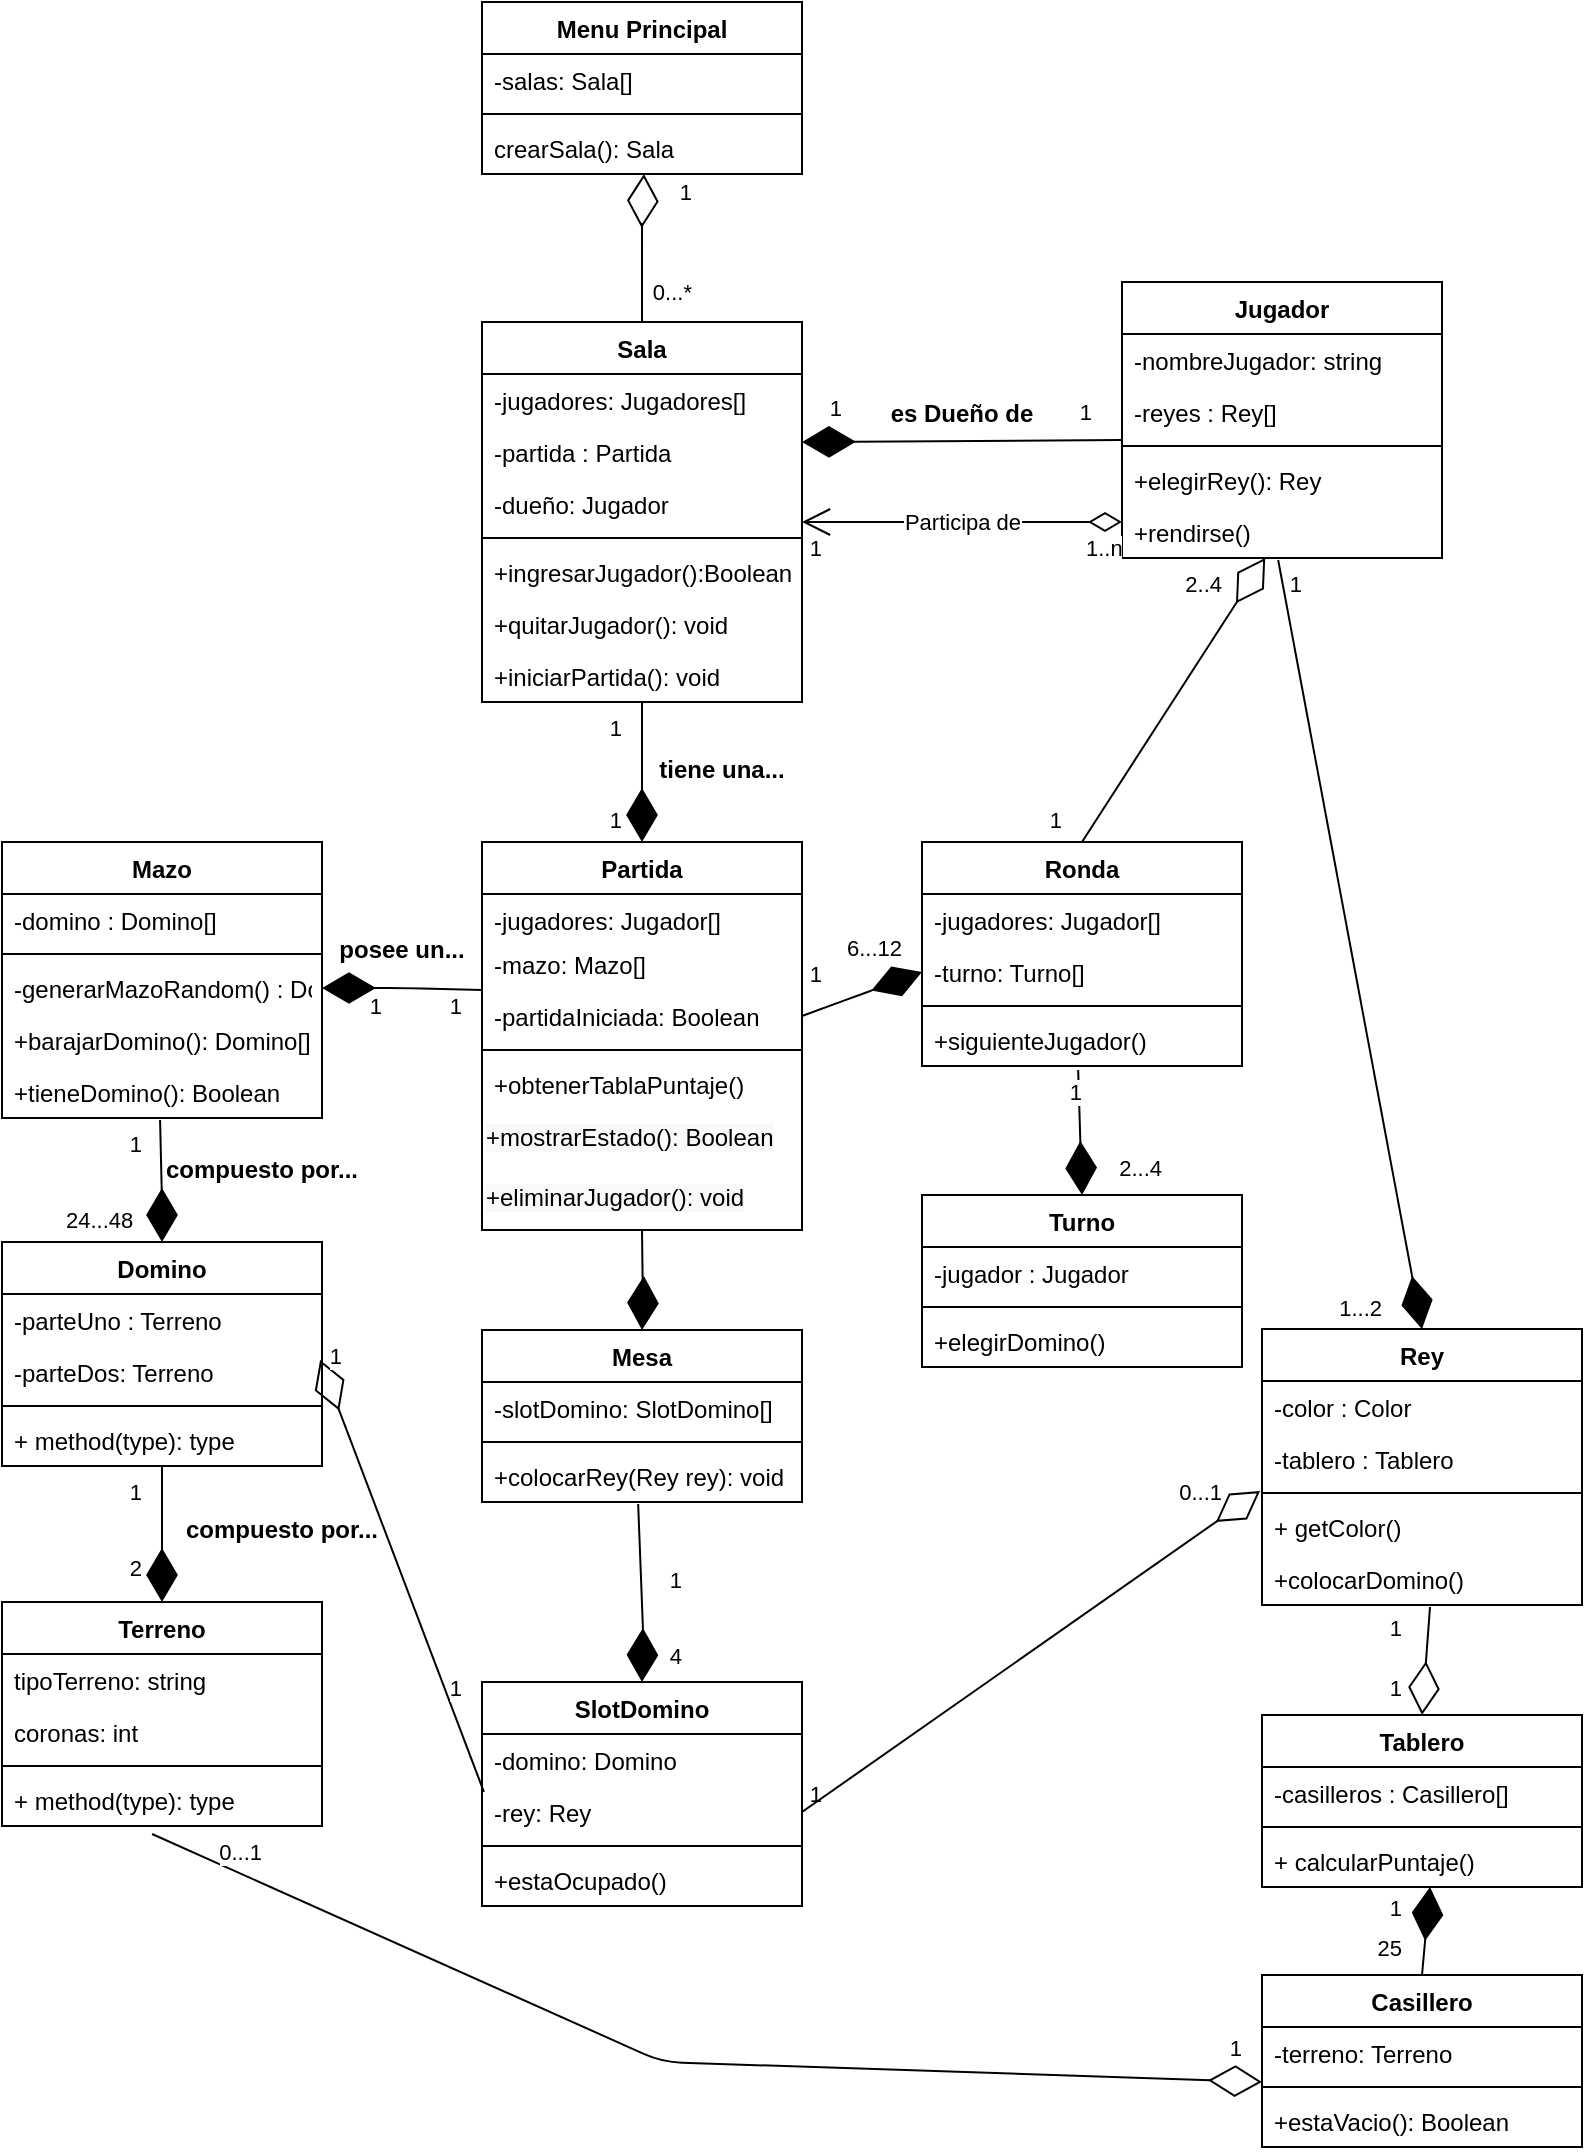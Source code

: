 <mxfile version="14.4.3" type="device" pages="3"><diagram id="KuV_5KP9sOC4Y28klqq5" name="DiagramaClases"><mxGraphModel dx="1326" dy="1726" grid="1" gridSize="10" guides="1" tooltips="1" connect="1" arrows="1" fold="1" page="1" pageScale="1" pageWidth="850" pageHeight="1100" math="0" shadow="0"><root><mxCell id="0"/><mxCell id="1" parent="0"/><mxCell id="2_Eyo7w_1STOBuN21hWx-1" value="Domino" style="swimlane;fontStyle=1;align=center;verticalAlign=top;childLayout=stackLayout;horizontal=1;startSize=26;horizontalStack=0;resizeParent=1;resizeParentMax=0;resizeLast=0;collapsible=1;marginBottom=0;" vertex="1" parent="1"><mxGeometry x="40" y="180" width="160" height="112" as="geometry"/></mxCell><mxCell id="2_Eyo7w_1STOBuN21hWx-2" value="-parteUno : Terreno" style="text;strokeColor=none;fillColor=none;align=left;verticalAlign=top;spacingLeft=4;spacingRight=4;overflow=hidden;rotatable=0;points=[[0,0.5],[1,0.5]];portConstraint=eastwest;" vertex="1" parent="2_Eyo7w_1STOBuN21hWx-1"><mxGeometry y="26" width="160" height="26" as="geometry"/></mxCell><mxCell id="yd41BrA-gh4_vi07hVKu-1" value="-parteDos: Terreno" style="text;strokeColor=none;fillColor=none;align=left;verticalAlign=top;spacingLeft=4;spacingRight=4;overflow=hidden;rotatable=0;points=[[0,0.5],[1,0.5]];portConstraint=eastwest;" vertex="1" parent="2_Eyo7w_1STOBuN21hWx-1"><mxGeometry y="52" width="160" height="26" as="geometry"/></mxCell><mxCell id="2_Eyo7w_1STOBuN21hWx-3" value="" style="line;strokeWidth=1;fillColor=none;align=left;verticalAlign=middle;spacingTop=-1;spacingLeft=3;spacingRight=3;rotatable=0;labelPosition=right;points=[];portConstraint=eastwest;" vertex="1" parent="2_Eyo7w_1STOBuN21hWx-1"><mxGeometry y="78" width="160" height="8" as="geometry"/></mxCell><mxCell id="2_Eyo7w_1STOBuN21hWx-4" value="+ method(type): type" style="text;strokeColor=none;fillColor=none;align=left;verticalAlign=top;spacingLeft=4;spacingRight=4;overflow=hidden;rotatable=0;points=[[0,0.5],[1,0.5]];portConstraint=eastwest;" vertex="1" parent="2_Eyo7w_1STOBuN21hWx-1"><mxGeometry y="86" width="160" height="26" as="geometry"/></mxCell><mxCell id="4Z4mTDi5kLFsqpVCxoKv-1" value="Tablero" style="swimlane;fontStyle=1;align=center;verticalAlign=top;childLayout=stackLayout;horizontal=1;startSize=26;horizontalStack=0;resizeParent=1;resizeParentMax=0;resizeLast=0;collapsible=1;marginBottom=0;" vertex="1" parent="1"><mxGeometry x="670" y="416.5" width="160" height="86" as="geometry"/></mxCell><mxCell id="4Z4mTDi5kLFsqpVCxoKv-2" value="-casilleros : Casillero[]" style="text;strokeColor=none;fillColor=none;align=left;verticalAlign=top;spacingLeft=4;spacingRight=4;overflow=hidden;rotatable=0;points=[[0,0.5],[1,0.5]];portConstraint=eastwest;" vertex="1" parent="4Z4mTDi5kLFsqpVCxoKv-1"><mxGeometry y="26" width="160" height="26" as="geometry"/></mxCell><mxCell id="4Z4mTDi5kLFsqpVCxoKv-4" value="" style="line;strokeWidth=1;fillColor=none;align=left;verticalAlign=middle;spacingTop=-1;spacingLeft=3;spacingRight=3;rotatable=0;labelPosition=right;points=[];portConstraint=eastwest;" vertex="1" parent="4Z4mTDi5kLFsqpVCxoKv-1"><mxGeometry y="52" width="160" height="8" as="geometry"/></mxCell><mxCell id="4Z4mTDi5kLFsqpVCxoKv-5" value="+ calcularPuntaje()" style="text;strokeColor=none;fillColor=none;align=left;verticalAlign=top;spacingLeft=4;spacingRight=4;overflow=hidden;rotatable=0;points=[[0,0.5],[1,0.5]];portConstraint=eastwest;" vertex="1" parent="4Z4mTDi5kLFsqpVCxoKv-1"><mxGeometry y="60" width="160" height="26" as="geometry"/></mxCell><mxCell id="IVnZusQL6a7Zm7D5VMt5-2" value="Rey" style="swimlane;fontStyle=1;align=center;verticalAlign=top;childLayout=stackLayout;horizontal=1;startSize=26;horizontalStack=0;resizeParent=1;resizeParentMax=0;resizeLast=0;collapsible=1;marginBottom=0;" vertex="1" parent="1"><mxGeometry x="670" y="223.5" width="160" height="138" as="geometry"/></mxCell><mxCell id="IVnZusQL6a7Zm7D5VMt5-3" value="-color : Color" style="text;strokeColor=none;fillColor=none;align=left;verticalAlign=top;spacingLeft=4;spacingRight=4;overflow=hidden;rotatable=0;points=[[0,0.5],[1,0.5]];portConstraint=eastwest;" vertex="1" parent="IVnZusQL6a7Zm7D5VMt5-2"><mxGeometry y="26" width="160" height="26" as="geometry"/></mxCell><mxCell id="chewDs23uVSeiwVYQkYg-18" value="-tablero : Tablero" style="text;strokeColor=none;fillColor=none;align=left;verticalAlign=top;spacingLeft=4;spacingRight=4;overflow=hidden;rotatable=0;points=[[0,0.5],[1,0.5]];portConstraint=eastwest;" vertex="1" parent="IVnZusQL6a7Zm7D5VMt5-2"><mxGeometry y="52" width="160" height="26" as="geometry"/></mxCell><mxCell id="IVnZusQL6a7Zm7D5VMt5-4" value="" style="line;strokeWidth=1;fillColor=none;align=left;verticalAlign=middle;spacingTop=-1;spacingLeft=3;spacingRight=3;rotatable=0;labelPosition=right;points=[];portConstraint=eastwest;" vertex="1" parent="IVnZusQL6a7Zm7D5VMt5-2"><mxGeometry y="78" width="160" height="8" as="geometry"/></mxCell><mxCell id="IVnZusQL6a7Zm7D5VMt5-5" value="+ getColor()" style="text;strokeColor=none;fillColor=none;align=left;verticalAlign=top;spacingLeft=4;spacingRight=4;overflow=hidden;rotatable=0;points=[[0,0.5],[1,0.5]];portConstraint=eastwest;" vertex="1" parent="IVnZusQL6a7Zm7D5VMt5-2"><mxGeometry y="86" width="160" height="26" as="geometry"/></mxCell><mxCell id="ZTpM5N0s4w7Glx8zEcHS-23" value="+colocarDomino()" style="text;strokeColor=none;fillColor=none;align=left;verticalAlign=top;spacingLeft=4;spacingRight=4;overflow=hidden;rotatable=0;points=[[0,0.5],[1,0.5]];portConstraint=eastwest;" vertex="1" parent="IVnZusQL6a7Zm7D5VMt5-2"><mxGeometry y="112" width="160" height="26" as="geometry"/></mxCell><mxCell id="chewDs23uVSeiwVYQkYg-1" value="Casillero" style="swimlane;fontStyle=1;align=center;verticalAlign=top;childLayout=stackLayout;horizontal=1;startSize=26;horizontalStack=0;resizeParent=1;resizeParentMax=0;resizeLast=0;collapsible=1;marginBottom=0;" vertex="1" parent="1"><mxGeometry x="670" y="546.5" width="160" height="86" as="geometry"/></mxCell><mxCell id="chewDs23uVSeiwVYQkYg-6" value="-terreno: Terreno" style="text;strokeColor=none;fillColor=none;align=left;verticalAlign=top;spacingLeft=4;spacingRight=4;overflow=hidden;rotatable=0;points=[[0,0.5],[1,0.5]];portConstraint=eastwest;" vertex="1" parent="chewDs23uVSeiwVYQkYg-1"><mxGeometry y="26" width="160" height="26" as="geometry"/></mxCell><mxCell id="chewDs23uVSeiwVYQkYg-3" value="" style="line;strokeWidth=1;fillColor=none;align=left;verticalAlign=middle;spacingTop=-1;spacingLeft=3;spacingRight=3;rotatable=0;labelPosition=right;points=[];portConstraint=eastwest;" vertex="1" parent="chewDs23uVSeiwVYQkYg-1"><mxGeometry y="52" width="160" height="8" as="geometry"/></mxCell><mxCell id="chewDs23uVSeiwVYQkYg-4" value="+estaVacio(): Boolean" style="text;strokeColor=none;fillColor=none;align=left;verticalAlign=top;spacingLeft=4;spacingRight=4;overflow=hidden;rotatable=0;points=[[0,0.5],[1,0.5]];portConstraint=eastwest;" vertex="1" parent="chewDs23uVSeiwVYQkYg-1"><mxGeometry y="60" width="160" height="26" as="geometry"/></mxCell><mxCell id="chewDs23uVSeiwVYQkYg-7" value="Terreno" style="swimlane;fontStyle=1;align=center;verticalAlign=top;childLayout=stackLayout;horizontal=1;startSize=26;horizontalStack=0;resizeParent=1;resizeParentMax=0;resizeLast=0;collapsible=1;marginBottom=0;" vertex="1" parent="1"><mxGeometry x="40" y="360" width="160" height="112" as="geometry"/></mxCell><mxCell id="chewDs23uVSeiwVYQkYg-8" value="tipoTerreno: string" style="text;strokeColor=none;fillColor=none;align=left;verticalAlign=top;spacingLeft=4;spacingRight=4;overflow=hidden;rotatable=0;points=[[0,0.5],[1,0.5]];portConstraint=eastwest;" vertex="1" parent="chewDs23uVSeiwVYQkYg-7"><mxGeometry y="26" width="160" height="26" as="geometry"/></mxCell><mxCell id="ZTpM5N0s4w7Glx8zEcHS-5" value="coronas: int" style="text;strokeColor=none;fillColor=none;align=left;verticalAlign=top;spacingLeft=4;spacingRight=4;overflow=hidden;rotatable=0;points=[[0,0.5],[1,0.5]];portConstraint=eastwest;" vertex="1" parent="chewDs23uVSeiwVYQkYg-7"><mxGeometry y="52" width="160" height="26" as="geometry"/></mxCell><mxCell id="chewDs23uVSeiwVYQkYg-10" value="" style="line;strokeWidth=1;fillColor=none;align=left;verticalAlign=middle;spacingTop=-1;spacingLeft=3;spacingRight=3;rotatable=0;labelPosition=right;points=[];portConstraint=eastwest;" vertex="1" parent="chewDs23uVSeiwVYQkYg-7"><mxGeometry y="78" width="160" height="8" as="geometry"/></mxCell><mxCell id="chewDs23uVSeiwVYQkYg-11" value="+ method(type): type" style="text;strokeColor=none;fillColor=none;align=left;verticalAlign=top;spacingLeft=4;spacingRight=4;overflow=hidden;rotatable=0;points=[[0,0.5],[1,0.5]];portConstraint=eastwest;" vertex="1" parent="chewDs23uVSeiwVYQkYg-7"><mxGeometry y="86" width="160" height="26" as="geometry"/></mxCell><mxCell id="chewDs23uVSeiwVYQkYg-13" value="Jugador" style="swimlane;fontStyle=1;align=center;verticalAlign=top;childLayout=stackLayout;horizontal=1;startSize=26;horizontalStack=0;resizeParent=1;resizeParentMax=0;resizeLast=0;collapsible=1;marginBottom=0;" vertex="1" parent="1"><mxGeometry x="600" y="-300" width="160" height="138" as="geometry"/></mxCell><mxCell id="chewDs23uVSeiwVYQkYg-14" value="-nombreJugador: string " style="text;strokeColor=none;fillColor=none;align=left;verticalAlign=top;spacingLeft=4;spacingRight=4;overflow=hidden;rotatable=0;points=[[0,0.5],[1,0.5]];portConstraint=eastwest;" vertex="1" parent="chewDs23uVSeiwVYQkYg-13"><mxGeometry y="26" width="160" height="26" as="geometry"/></mxCell><mxCell id="chewDs23uVSeiwVYQkYg-17" value="-reyes : Rey[] " style="text;strokeColor=none;fillColor=none;align=left;verticalAlign=top;spacingLeft=4;spacingRight=4;overflow=hidden;rotatable=0;points=[[0,0.5],[1,0.5]];portConstraint=eastwest;" vertex="1" parent="chewDs23uVSeiwVYQkYg-13"><mxGeometry y="52" width="160" height="26" as="geometry"/></mxCell><mxCell id="chewDs23uVSeiwVYQkYg-15" value="" style="line;strokeWidth=1;fillColor=none;align=left;verticalAlign=middle;spacingTop=-1;spacingLeft=3;spacingRight=3;rotatable=0;labelPosition=right;points=[];portConstraint=eastwest;" vertex="1" parent="chewDs23uVSeiwVYQkYg-13"><mxGeometry y="78" width="160" height="8" as="geometry"/></mxCell><mxCell id="ZTpM5N0s4w7Glx8zEcHS-24" value="+elegirRey(): Rey" style="text;strokeColor=none;fillColor=none;align=left;verticalAlign=top;spacingLeft=4;spacingRight=4;overflow=hidden;rotatable=0;points=[[0,0.5],[1,0.5]];portConstraint=eastwest;" vertex="1" parent="chewDs23uVSeiwVYQkYg-13"><mxGeometry y="86" width="160" height="26" as="geometry"/></mxCell><mxCell id="k0JgMos1GqSdEg9v65yC-19" value="+rendirse()" style="text;strokeColor=none;fillColor=none;align=left;verticalAlign=top;spacingLeft=4;spacingRight=4;overflow=hidden;rotatable=0;points=[[0,0.5],[1,0.5]];portConstraint=eastwest;" vertex="1" parent="chewDs23uVSeiwVYQkYg-13"><mxGeometry y="112" width="160" height="26" as="geometry"/></mxCell><mxCell id="k0JgMos1GqSdEg9v65yC-24" value="" style="endArrow=diamondThin;endFill=1;endSize=24;html=1;entryX=0;entryY=1.038;entryDx=0;entryDy=0;entryPerimeter=0;exitX=0;exitY=1.038;exitDx=0;exitDy=0;exitPerimeter=0;" edge="1" parent="chewDs23uVSeiwVYQkYg-13" source="chewDs23uVSeiwVYQkYg-17"><mxGeometry width="160" relative="1" as="geometry"><mxPoint x="10" y="80" as="sourcePoint"/><mxPoint x="-160" y="80" as="targetPoint"/></mxGeometry></mxCell><mxCell id="chewDs23uVSeiwVYQkYg-19" value="" style="endArrow=diamondThin;endFill=1;endSize=24;html=1;entryX=0.525;entryY=1;entryDx=0;entryDy=0;exitX=0.5;exitY=0;exitDx=0;exitDy=0;entryPerimeter=0;" edge="1" parent="1" source="chewDs23uVSeiwVYQkYg-1" target="4Z4mTDi5kLFsqpVCxoKv-5"><mxGeometry width="160" relative="1" as="geometry"><mxPoint x="980" y="66.5" as="sourcePoint"/><mxPoint x="880" y="66.5" as="targetPoint"/><Array as="points"/></mxGeometry></mxCell><mxCell id="chewDs23uVSeiwVYQkYg-20" value="" style="endArrow=diamondThin;endFill=1;endSize=24;html=1;entryX=0.5;entryY=0;entryDx=0;entryDy=0;" edge="1" parent="1" source="2_Eyo7w_1STOBuN21hWx-4" target="chewDs23uVSeiwVYQkYg-7"><mxGeometry width="160" relative="1" as="geometry"><mxPoint x="120" y="313" as="sourcePoint"/><mxPoint x="180" y="330" as="targetPoint"/><Array as="points"><mxPoint x="120" y="350"/></Array></mxGeometry></mxCell><mxCell id="xcDtAoRsEWh64KCgIT7W-1" value="" style="endArrow=diamondThin;endFill=0;endSize=24;html=1;exitX=0.525;exitY=1.038;exitDx=0;exitDy=0;exitPerimeter=0;entryX=0.5;entryY=0;entryDx=0;entryDy=0;" edge="1" parent="1" source="ZTpM5N0s4w7Glx8zEcHS-23" target="4Z4mTDi5kLFsqpVCxoKv-1"><mxGeometry width="160" relative="1" as="geometry"><mxPoint x="820" y="-199.5" as="sourcePoint"/><mxPoint x="759" y="406.5" as="targetPoint"/></mxGeometry></mxCell><mxCell id="fh1y3cduZatrOfhbFXoz-1" value="Partida" style="swimlane;fontStyle=1;align=center;verticalAlign=top;childLayout=stackLayout;horizontal=1;startSize=26;horizontalStack=0;resizeParent=1;resizeParentMax=0;resizeLast=0;collapsible=1;marginBottom=0;" vertex="1" parent="1"><mxGeometry x="280" y="-20" width="160" height="194" as="geometry"/></mxCell><mxCell id="fh1y3cduZatrOfhbFXoz-2" value="-jugadores: Jugador[]" style="text;strokeColor=none;fillColor=none;align=left;verticalAlign=top;spacingLeft=4;spacingRight=4;overflow=hidden;rotatable=0;points=[[0,0.5],[1,0.5]];portConstraint=eastwest;" vertex="1" parent="fh1y3cduZatrOfhbFXoz-1"><mxGeometry y="26" width="160" height="22" as="geometry"/></mxCell><mxCell id="ZTpM5N0s4w7Glx8zEcHS-6" value="-mazo: Mazo[]" style="text;strokeColor=none;fillColor=none;align=left;verticalAlign=top;spacingLeft=4;spacingRight=4;overflow=hidden;rotatable=0;points=[[0,0.5],[1,0.5]];portConstraint=eastwest;" vertex="1" parent="fh1y3cduZatrOfhbFXoz-1"><mxGeometry y="48" width="160" height="26" as="geometry"/></mxCell><mxCell id="k0JgMos1GqSdEg9v65yC-12" value="-partidaIniciada: Boolean" style="text;strokeColor=none;fillColor=none;align=left;verticalAlign=top;spacingLeft=4;spacingRight=4;overflow=hidden;rotatable=0;points=[[0,0.5],[1,0.5]];portConstraint=eastwest;" vertex="1" parent="fh1y3cduZatrOfhbFXoz-1"><mxGeometry y="74" width="160" height="26" as="geometry"/></mxCell><mxCell id="fh1y3cduZatrOfhbFXoz-4" value="" style="line;strokeWidth=1;fillColor=none;align=left;verticalAlign=middle;spacingTop=-1;spacingLeft=3;spacingRight=3;rotatable=0;labelPosition=right;points=[];portConstraint=eastwest;" vertex="1" parent="fh1y3cduZatrOfhbFXoz-1"><mxGeometry y="100" width="160" height="8" as="geometry"/></mxCell><mxCell id="fh1y3cduZatrOfhbFXoz-5" value="+obtenerTablaPuntaje()" style="text;strokeColor=none;fillColor=none;align=left;verticalAlign=top;spacingLeft=4;spacingRight=4;overflow=hidden;rotatable=0;points=[[0,0.5],[1,0.5]];portConstraint=eastwest;" vertex="1" parent="fh1y3cduZatrOfhbFXoz-1"><mxGeometry y="108" width="160" height="26" as="geometry"/></mxCell><mxCell id="k0JgMos1GqSdEg9v65yC-13" value="&lt;span style=&quot;color: rgb(0 , 0 , 0) ; font-family: &amp;#34;helvetica&amp;#34; ; font-size: 12px ; font-style: normal ; font-weight: 400 ; letter-spacing: normal ; text-align: left ; text-indent: 0px ; text-transform: none ; word-spacing: 0px ; background-color: rgb(248 , 249 , 250) ; display: inline ; float: none&quot;&gt;+mostrarEstado(): Boolean&lt;/span&gt;" style="text;whiteSpace=wrap;html=1;" vertex="1" parent="fh1y3cduZatrOfhbFXoz-1"><mxGeometry y="134" width="160" height="30" as="geometry"/></mxCell><mxCell id="k0JgMos1GqSdEg9v65yC-20" value="&lt;span style=&quot;color: rgb(0 , 0 , 0) ; font-family: &amp;#34;helvetica&amp;#34; ; font-size: 12px ; font-style: normal ; font-weight: 400 ; letter-spacing: normal ; text-align: left ; text-indent: 0px ; text-transform: none ; word-spacing: 0px ; background-color: rgb(248 , 249 , 250) ; display: inline ; float: none&quot;&gt;+eliminarJugador(): void&lt;br&gt;&lt;/span&gt;" style="text;whiteSpace=wrap;html=1;" vertex="1" parent="fh1y3cduZatrOfhbFXoz-1"><mxGeometry y="164" width="160" height="30" as="geometry"/></mxCell><mxCell id="fh1y3cduZatrOfhbFXoz-7" value="Ronda" style="swimlane;fontStyle=1;align=center;verticalAlign=top;childLayout=stackLayout;horizontal=1;startSize=26;horizontalStack=0;resizeParent=1;resizeParentMax=0;resizeLast=0;collapsible=1;marginBottom=0;" vertex="1" parent="1"><mxGeometry x="500" y="-20" width="160" height="112" as="geometry"/></mxCell><mxCell id="fh1y3cduZatrOfhbFXoz-8" value="-jugadores: Jugador[]" style="text;strokeColor=none;fillColor=none;align=left;verticalAlign=top;spacingLeft=4;spacingRight=4;overflow=hidden;rotatable=0;points=[[0,0.5],[1,0.5]];portConstraint=eastwest;" vertex="1" parent="fh1y3cduZatrOfhbFXoz-7"><mxGeometry y="26" width="160" height="26" as="geometry"/></mxCell><mxCell id="k0JgMos1GqSdEg9v65yC-108" value="-turno: Turno[]" style="text;strokeColor=none;fillColor=none;align=left;verticalAlign=top;spacingLeft=4;spacingRight=4;overflow=hidden;rotatable=0;points=[[0,0.5],[1,0.5]];portConstraint=eastwest;" vertex="1" parent="fh1y3cduZatrOfhbFXoz-7"><mxGeometry y="52" width="160" height="26" as="geometry"/></mxCell><mxCell id="fh1y3cduZatrOfhbFXoz-9" value="" style="line;strokeWidth=1;fillColor=none;align=left;verticalAlign=middle;spacingTop=-1;spacingLeft=3;spacingRight=3;rotatable=0;labelPosition=right;points=[];portConstraint=eastwest;" vertex="1" parent="fh1y3cduZatrOfhbFXoz-7"><mxGeometry y="78" width="160" height="8" as="geometry"/></mxCell><mxCell id="fh1y3cduZatrOfhbFXoz-10" value="+siguienteJugador() " style="text;strokeColor=none;fillColor=none;align=left;verticalAlign=top;spacingLeft=4;spacingRight=4;overflow=hidden;rotatable=0;points=[[0,0.5],[1,0.5]];portConstraint=eastwest;" vertex="1" parent="fh1y3cduZatrOfhbFXoz-7"><mxGeometry y="86" width="160" height="26" as="geometry"/></mxCell><mxCell id="fh1y3cduZatrOfhbFXoz-12" value="Turno" style="swimlane;fontStyle=1;align=center;verticalAlign=top;childLayout=stackLayout;horizontal=1;startSize=26;horizontalStack=0;resizeParent=1;resizeParentMax=0;resizeLast=0;collapsible=1;marginBottom=0;" vertex="1" parent="1"><mxGeometry x="500" y="156.5" width="160" height="86" as="geometry"/></mxCell><mxCell id="fh1y3cduZatrOfhbFXoz-13" value="-jugador : Jugador" style="text;strokeColor=none;fillColor=none;align=left;verticalAlign=top;spacingLeft=4;spacingRight=4;overflow=hidden;rotatable=0;points=[[0,0.5],[1,0.5]];portConstraint=eastwest;" vertex="1" parent="fh1y3cduZatrOfhbFXoz-12"><mxGeometry y="26" width="160" height="26" as="geometry"/></mxCell><mxCell id="fh1y3cduZatrOfhbFXoz-14" value="" style="line;strokeWidth=1;fillColor=none;align=left;verticalAlign=middle;spacingTop=-1;spacingLeft=3;spacingRight=3;rotatable=0;labelPosition=right;points=[];portConstraint=eastwest;" vertex="1" parent="fh1y3cduZatrOfhbFXoz-12"><mxGeometry y="52" width="160" height="8" as="geometry"/></mxCell><mxCell id="fh1y3cduZatrOfhbFXoz-15" value="+elegirDomino()" style="text;strokeColor=none;fillColor=none;align=left;verticalAlign=top;spacingLeft=4;spacingRight=4;overflow=hidden;rotatable=0;points=[[0,0.5],[1,0.5]];portConstraint=eastwest;" vertex="1" parent="fh1y3cduZatrOfhbFXoz-12"><mxGeometry y="60" width="160" height="26" as="geometry"/></mxCell><mxCell id="ZTpM5N0s4w7Glx8zEcHS-11" value="Mazo" style="swimlane;fontStyle=1;align=center;verticalAlign=top;childLayout=stackLayout;horizontal=1;startSize=26;horizontalStack=0;resizeParent=1;resizeParentMax=0;resizeLast=0;collapsible=1;marginBottom=0;" vertex="1" parent="1"><mxGeometry x="40" y="-20" width="160" height="138" as="geometry"/></mxCell><mxCell id="ZTpM5N0s4w7Glx8zEcHS-12" value="-domino : Domino[]" style="text;strokeColor=none;fillColor=none;align=left;verticalAlign=top;spacingLeft=4;spacingRight=4;overflow=hidden;rotatable=0;points=[[0,0.5],[1,0.5]];portConstraint=eastwest;" vertex="1" parent="ZTpM5N0s4w7Glx8zEcHS-11"><mxGeometry y="26" width="160" height="26" as="geometry"/></mxCell><mxCell id="ZTpM5N0s4w7Glx8zEcHS-13" value="" style="line;strokeWidth=1;fillColor=none;align=left;verticalAlign=middle;spacingTop=-1;spacingLeft=3;spacingRight=3;rotatable=0;labelPosition=right;points=[];portConstraint=eastwest;" vertex="1" parent="ZTpM5N0s4w7Glx8zEcHS-11"><mxGeometry y="52" width="160" height="8" as="geometry"/></mxCell><mxCell id="ZTpM5N0s4w7Glx8zEcHS-14" value="-generarMazoRandom() : Domino[]" style="text;strokeColor=none;fillColor=none;align=left;verticalAlign=top;spacingLeft=4;spacingRight=4;overflow=hidden;rotatable=0;points=[[0,0.5],[1,0.5]];portConstraint=eastwest;" vertex="1" parent="ZTpM5N0s4w7Glx8zEcHS-11"><mxGeometry y="60" width="160" height="26" as="geometry"/></mxCell><mxCell id="ZTpM5N0s4w7Glx8zEcHS-15" value="+barajarDomino(): Domino[]" style="text;strokeColor=none;fillColor=none;align=left;verticalAlign=top;spacingLeft=4;spacingRight=4;overflow=hidden;rotatable=0;points=[[0,0.5],[1,0.5]];portConstraint=eastwest;" vertex="1" parent="ZTpM5N0s4w7Glx8zEcHS-11"><mxGeometry y="86" width="160" height="26" as="geometry"/></mxCell><mxCell id="ZTpM5N0s4w7Glx8zEcHS-16" value="+tieneDomino(): Boolean" style="text;strokeColor=none;fillColor=none;align=left;verticalAlign=top;spacingLeft=4;spacingRight=4;overflow=hidden;rotatable=0;points=[[0,0.5],[1,0.5]];portConstraint=eastwest;" vertex="1" parent="ZTpM5N0s4w7Glx8zEcHS-11"><mxGeometry y="112" width="160" height="26" as="geometry"/></mxCell><mxCell id="ZTpM5N0s4w7Glx8zEcHS-17" value="Mesa" style="swimlane;fontStyle=1;align=center;verticalAlign=top;childLayout=stackLayout;horizontal=1;startSize=26;horizontalStack=0;resizeParent=1;resizeParentMax=0;resizeLast=0;collapsible=1;marginBottom=0;" vertex="1" parent="1"><mxGeometry x="280" y="224" width="160" height="86" as="geometry"/></mxCell><mxCell id="ZTpM5N0s4w7Glx8zEcHS-18" value="-slotDomino: SlotDomino[]" style="text;strokeColor=none;fillColor=none;align=left;verticalAlign=top;spacingLeft=4;spacingRight=4;overflow=hidden;rotatable=0;points=[[0,0.5],[1,0.5]];portConstraint=eastwest;" vertex="1" parent="ZTpM5N0s4w7Glx8zEcHS-17"><mxGeometry y="26" width="160" height="26" as="geometry"/></mxCell><mxCell id="ZTpM5N0s4w7Glx8zEcHS-19" value="" style="line;strokeWidth=1;fillColor=none;align=left;verticalAlign=middle;spacingTop=-1;spacingLeft=3;spacingRight=3;rotatable=0;labelPosition=right;points=[];portConstraint=eastwest;" vertex="1" parent="ZTpM5N0s4w7Glx8zEcHS-17"><mxGeometry y="52" width="160" height="8" as="geometry"/></mxCell><mxCell id="ZTpM5N0s4w7Glx8zEcHS-30" value="+colocarRey(Rey rey): void" style="text;strokeColor=none;fillColor=none;align=left;verticalAlign=top;spacingLeft=4;spacingRight=4;overflow=hidden;rotatable=0;points=[[0,0.5],[1,0.5]];portConstraint=eastwest;" vertex="1" parent="ZTpM5N0s4w7Glx8zEcHS-17"><mxGeometry y="60" width="160" height="26" as="geometry"/></mxCell><mxCell id="ZTpM5N0s4w7Glx8zEcHS-25" value="SlotDomino" style="swimlane;fontStyle=1;align=center;verticalAlign=top;childLayout=stackLayout;horizontal=1;startSize=26;horizontalStack=0;resizeParent=1;resizeParentMax=0;resizeLast=0;collapsible=1;marginBottom=0;" vertex="1" parent="1"><mxGeometry x="280" y="400" width="160" height="112" as="geometry"/></mxCell><mxCell id="ZTpM5N0s4w7Glx8zEcHS-26" value="-domino: Domino" style="text;strokeColor=none;fillColor=none;align=left;verticalAlign=top;spacingLeft=4;spacingRight=4;overflow=hidden;rotatable=0;points=[[0,0.5],[1,0.5]];portConstraint=eastwest;" vertex="1" parent="ZTpM5N0s4w7Glx8zEcHS-25"><mxGeometry y="26" width="160" height="26" as="geometry"/></mxCell><mxCell id="ZTpM5N0s4w7Glx8zEcHS-29" value="-rey: Rey" style="text;strokeColor=none;fillColor=none;align=left;verticalAlign=top;spacingLeft=4;spacingRight=4;overflow=hidden;rotatable=0;points=[[0,0.5],[1,0.5]];portConstraint=eastwest;" vertex="1" parent="ZTpM5N0s4w7Glx8zEcHS-25"><mxGeometry y="52" width="160" height="26" as="geometry"/></mxCell><mxCell id="ZTpM5N0s4w7Glx8zEcHS-27" value="" style="line;strokeWidth=1;fillColor=none;align=left;verticalAlign=middle;spacingTop=-1;spacingLeft=3;spacingRight=3;rotatable=0;labelPosition=right;points=[];portConstraint=eastwest;" vertex="1" parent="ZTpM5N0s4w7Glx8zEcHS-25"><mxGeometry y="78" width="160" height="8" as="geometry"/></mxCell><mxCell id="ZTpM5N0s4w7Glx8zEcHS-28" value="+estaOcupado()" style="text;strokeColor=none;fillColor=none;align=left;verticalAlign=top;spacingLeft=4;spacingRight=4;overflow=hidden;rotatable=0;points=[[0,0.5],[1,0.5]];portConstraint=eastwest;" vertex="1" parent="ZTpM5N0s4w7Glx8zEcHS-25"><mxGeometry y="86" width="160" height="26" as="geometry"/></mxCell><mxCell id="k0JgMos1GqSdEg9v65yC-2" value="Menu Principal" style="swimlane;fontStyle=1;align=center;verticalAlign=top;childLayout=stackLayout;horizontal=1;startSize=26;horizontalStack=0;resizeParent=1;resizeParentMax=0;resizeLast=0;collapsible=1;marginBottom=0;" vertex="1" parent="1"><mxGeometry x="280" y="-440" width="160" height="86" as="geometry"/></mxCell><mxCell id="k0JgMos1GqSdEg9v65yC-3" value="-salas: Sala[]" style="text;strokeColor=none;fillColor=none;align=left;verticalAlign=top;spacingLeft=4;spacingRight=4;overflow=hidden;rotatable=0;points=[[0,0.5],[1,0.5]];portConstraint=eastwest;" vertex="1" parent="k0JgMos1GqSdEg9v65yC-2"><mxGeometry y="26" width="160" height="26" as="geometry"/></mxCell><mxCell id="k0JgMos1GqSdEg9v65yC-4" value="" style="line;strokeWidth=1;fillColor=none;align=left;verticalAlign=middle;spacingTop=-1;spacingLeft=3;spacingRight=3;rotatable=0;labelPosition=right;points=[];portConstraint=eastwest;" vertex="1" parent="k0JgMos1GqSdEg9v65yC-2"><mxGeometry y="52" width="160" height="8" as="geometry"/></mxCell><mxCell id="k0JgMos1GqSdEg9v65yC-5" value="crearSala(): Sala" style="text;strokeColor=none;fillColor=none;align=left;verticalAlign=top;spacingLeft=4;spacingRight=4;overflow=hidden;rotatable=0;points=[[0,0.5],[1,0.5]];portConstraint=eastwest;" vertex="1" parent="k0JgMos1GqSdEg9v65yC-2"><mxGeometry y="60" width="160" height="26" as="geometry"/></mxCell><mxCell id="k0JgMos1GqSdEg9v65yC-6" value="Sala" style="swimlane;fontStyle=1;align=center;verticalAlign=top;childLayout=stackLayout;horizontal=1;startSize=26;horizontalStack=0;resizeParent=1;resizeParentMax=0;resizeLast=0;collapsible=1;marginBottom=0;" vertex="1" parent="1"><mxGeometry x="280" y="-280" width="160" height="190" as="geometry"/></mxCell><mxCell id="k0JgMos1GqSdEg9v65yC-7" value="-jugadores: Jugadores[]" style="text;strokeColor=none;fillColor=none;align=left;verticalAlign=top;spacingLeft=4;spacingRight=4;overflow=hidden;rotatable=0;points=[[0,0.5],[1,0.5]];portConstraint=eastwest;" vertex="1" parent="k0JgMos1GqSdEg9v65yC-6"><mxGeometry y="26" width="160" height="26" as="geometry"/></mxCell><mxCell id="k0JgMos1GqSdEg9v65yC-10" value="-partida : Partida" style="text;strokeColor=none;fillColor=none;align=left;verticalAlign=top;spacingLeft=4;spacingRight=4;overflow=hidden;rotatable=0;points=[[0,0.5],[1,0.5]];portConstraint=eastwest;" vertex="1" parent="k0JgMos1GqSdEg9v65yC-6"><mxGeometry y="52" width="160" height="26" as="geometry"/></mxCell><mxCell id="k0JgMos1GqSdEg9v65yC-15" value="-dueño: Jugador" style="text;strokeColor=none;fillColor=none;align=left;verticalAlign=top;spacingLeft=4;spacingRight=4;overflow=hidden;rotatable=0;points=[[0,0.5],[1,0.5]];portConstraint=eastwest;" vertex="1" parent="k0JgMos1GqSdEg9v65yC-6"><mxGeometry y="78" width="160" height="26" as="geometry"/></mxCell><mxCell id="k0JgMos1GqSdEg9v65yC-8" value="" style="line;strokeWidth=1;fillColor=none;align=left;verticalAlign=middle;spacingTop=-1;spacingLeft=3;spacingRight=3;rotatable=0;labelPosition=right;points=[];portConstraint=eastwest;" vertex="1" parent="k0JgMos1GqSdEg9v65yC-6"><mxGeometry y="104" width="160" height="8" as="geometry"/></mxCell><mxCell id="k0JgMos1GqSdEg9v65yC-9" value="+ingresarJugador():Boolean" style="text;strokeColor=none;fillColor=none;align=left;verticalAlign=top;spacingLeft=4;spacingRight=4;overflow=hidden;rotatable=0;points=[[0,0.5],[1,0.5]];portConstraint=eastwest;" vertex="1" parent="k0JgMos1GqSdEg9v65yC-6"><mxGeometry y="112" width="160" height="26" as="geometry"/></mxCell><mxCell id="k0JgMos1GqSdEg9v65yC-17" value="+quitarJugador(): void" style="text;strokeColor=none;fillColor=none;align=left;verticalAlign=top;spacingLeft=4;spacingRight=4;overflow=hidden;rotatable=0;points=[[0,0.5],[1,0.5]];portConstraint=eastwest;" vertex="1" parent="k0JgMos1GqSdEg9v65yC-6"><mxGeometry y="138" width="160" height="26" as="geometry"/></mxCell><mxCell id="k0JgMos1GqSdEg9v65yC-32" value="+iniciarPartida(): void" style="text;strokeColor=none;fillColor=none;align=left;verticalAlign=top;spacingLeft=4;spacingRight=4;overflow=hidden;rotatable=0;points=[[0,0.5],[1,0.5]];portConstraint=eastwest;" vertex="1" parent="k0JgMos1GqSdEg9v65yC-6"><mxGeometry y="164" width="160" height="26" as="geometry"/></mxCell><mxCell id="k0JgMos1GqSdEg9v65yC-21" value="" style="endArrow=diamondThin;endFill=0;endSize=24;html=1;exitX=0.5;exitY=0;exitDx=0;exitDy=0;entryX=0.506;entryY=1;entryDx=0;entryDy=0;entryPerimeter=0;" edge="1" parent="1" source="k0JgMos1GqSdEg9v65yC-6" target="k0JgMos1GqSdEg9v65yC-5"><mxGeometry width="160" relative="1" as="geometry"><mxPoint x="520" y="-350" as="sourcePoint"/><mxPoint x="360" y="-350" as="targetPoint"/><Array as="points"><mxPoint x="360" y="-330"/></Array></mxGeometry></mxCell><mxCell id="k0JgMos1GqSdEg9v65yC-25" value="es Dueño de" style="text;align=center;fontStyle=1;verticalAlign=middle;spacingLeft=3;spacingRight=3;strokeColor=none;rotatable=0;points=[[0,0.5],[1,0.5]];portConstraint=eastwest;" vertex="1" parent="1"><mxGeometry x="480" y="-248" width="80" height="26" as="geometry"/></mxCell><mxCell id="k0JgMos1GqSdEg9v65yC-26" value="Participa de" style="endArrow=open;html=1;endSize=12;startArrow=diamondThin;startSize=14;startFill=0;edgeStyle=orthogonalEdgeStyle;" edge="1" parent="1"><mxGeometry relative="1" as="geometry"><mxPoint x="600" y="-180" as="sourcePoint"/><mxPoint x="440" y="-180" as="targetPoint"/></mxGeometry></mxCell><mxCell id="k0JgMos1GqSdEg9v65yC-27" value="1..n" style="edgeLabel;resizable=0;html=1;align=left;verticalAlign=top;" connectable="0" vertex="1" parent="k0JgMos1GqSdEg9v65yC-26"><mxGeometry x="-1" relative="1" as="geometry"><mxPoint x="-20" as="offset"/></mxGeometry></mxCell><mxCell id="k0JgMos1GqSdEg9v65yC-28" value="1" style="edgeLabel;resizable=0;html=1;align=right;verticalAlign=top;" connectable="0" vertex="1" parent="k0JgMos1GqSdEg9v65yC-26"><mxGeometry x="1" relative="1" as="geometry"><mxPoint x="10" as="offset"/></mxGeometry></mxCell><mxCell id="k0JgMos1GqSdEg9v65yC-30" value="" style="endArrow=diamondThin;endFill=1;endSize=24;html=1;entryX=0.5;entryY=0;entryDx=0;entryDy=0;" edge="1" parent="1" target="fh1y3cduZatrOfhbFXoz-1"><mxGeometry width="160" relative="1" as="geometry"><mxPoint x="360" y="-90" as="sourcePoint"/><mxPoint x="345" y="-48.99" as="targetPoint"/><Array as="points"><mxPoint x="360" y="-80"/></Array></mxGeometry></mxCell><mxCell id="k0JgMos1GqSdEg9v65yC-33" value="tiene una..." style="text;align=center;fontStyle=1;verticalAlign=middle;spacingLeft=3;spacingRight=3;strokeColor=none;rotatable=0;points=[[0,0.5],[1,0.5]];portConstraint=eastwest;" vertex="1" parent="1"><mxGeometry x="360" y="-70" width="80" height="26" as="geometry"/></mxCell><mxCell id="k0JgMos1GqSdEg9v65yC-34" value="" style="endArrow=diamondThin;endFill=1;endSize=24;html=1;entryX=1;entryY=0.5;entryDx=0;entryDy=0;exitX=0;exitY=0;exitDx=0;exitDy=0;exitPerimeter=0;" edge="1" parent="1" source="k0JgMos1GqSdEg9v65yC-12" target="ZTpM5N0s4w7Glx8zEcHS-14"><mxGeometry width="160" relative="1" as="geometry"><mxPoint x="250" as="sourcePoint"/><mxPoint x="250" y="70" as="targetPoint"/><Array as="points"><mxPoint x="240" y="53"/></Array></mxGeometry></mxCell><mxCell id="k0JgMos1GqSdEg9v65yC-35" value="posee un..." style="text;align=center;fontStyle=1;verticalAlign=middle;spacingLeft=3;spacingRight=3;strokeColor=none;rotatable=0;points=[[0,0.5],[1,0.5]];portConstraint=eastwest;" vertex="1" parent="1"><mxGeometry x="200" y="20" width="80" height="26" as="geometry"/></mxCell><mxCell id="k0JgMos1GqSdEg9v65yC-36" value="" style="endArrow=diamondThin;endFill=1;endSize=24;html=1;entryX=0.5;entryY=0;entryDx=0;entryDy=0;exitX=0.494;exitY=1.038;exitDx=0;exitDy=0;exitPerimeter=0;" edge="1" parent="1" source="ZTpM5N0s4w7Glx8zEcHS-16" target="2_Eyo7w_1STOBuN21hWx-1"><mxGeometry width="160" relative="1" as="geometry"><mxPoint x="160" y="161" as="sourcePoint"/><mxPoint x="80" y="160" as="targetPoint"/><Array as="points"><mxPoint x="120" y="160"/></Array></mxGeometry></mxCell><mxCell id="k0JgMos1GqSdEg9v65yC-37" value="compuesto por..." style="text;align=center;fontStyle=1;verticalAlign=middle;spacingLeft=3;spacingRight=3;strokeColor=none;rotatable=0;points=[[0,0.5],[1,0.5]];portConstraint=eastwest;" vertex="1" parent="1"><mxGeometry x="130" y="130" width="80" height="26" as="geometry"/></mxCell><mxCell id="k0JgMos1GqSdEg9v65yC-38" value="1" style="edgeLabel;resizable=0;html=1;align=right;verticalAlign=top;" connectable="0" vertex="1" parent="1"><mxGeometry x="350" y="-90" as="geometry"/></mxCell><mxCell id="k0JgMos1GqSdEg9v65yC-40" value="1" style="edgeLabel;resizable=0;html=1;align=right;verticalAlign=top;" connectable="0" vertex="1" parent="1"><mxGeometry x="350" y="-44" as="geometry"/></mxCell><mxCell id="k0JgMos1GqSdEg9v65yC-41" value="1" style="edgeLabel;resizable=0;html=1;align=right;verticalAlign=top;" connectable="0" vertex="1" parent="1"><mxGeometry x="270" y="49" as="geometry"/></mxCell><mxCell id="k0JgMos1GqSdEg9v65yC-42" value="1" style="edgeLabel;resizable=0;html=1;align=right;verticalAlign=top;" connectable="0" vertex="1" parent="1"><mxGeometry x="230" y="49" as="geometry"/></mxCell><mxCell id="k0JgMos1GqSdEg9v65yC-43" value="1" style="edgeLabel;resizable=0;html=1;align=right;verticalAlign=top;" connectable="0" vertex="1" parent="1"><mxGeometry x="110" y="118" as="geometry"/></mxCell><mxCell id="k0JgMos1GqSdEg9v65yC-44" value="24...48" style="edgeLabel;resizable=0;html=1;align=left;verticalAlign=top;" connectable="0" vertex="1" parent="1"><mxGeometry x="70" y="156" as="geometry"/></mxCell><mxCell id="k0JgMos1GqSdEg9v65yC-45" value="compuesto por..." style="text;align=center;fontStyle=1;verticalAlign=middle;spacingLeft=3;spacingRight=3;strokeColor=none;rotatable=0;points=[[0,0.5],[1,0.5]];portConstraint=eastwest;" vertex="1" parent="1"><mxGeometry x="140" y="310" width="80" height="26" as="geometry"/></mxCell><mxCell id="k0JgMos1GqSdEg9v65yC-46" value="1" style="edgeLabel;resizable=0;html=1;align=right;verticalAlign=top;" connectable="0" vertex="1" parent="1"><mxGeometry x="110" y="292" as="geometry"/></mxCell><mxCell id="k0JgMos1GqSdEg9v65yC-47" value="2" style="edgeLabel;resizable=0;html=1;align=right;verticalAlign=top;" connectable="0" vertex="1" parent="1"><mxGeometry x="110" y="330" as="geometry"/></mxCell><mxCell id="k0JgMos1GqSdEg9v65yC-48" value="" style="endArrow=diamondThin;endFill=1;endSize=24;html=1;exitX=0.5;exitY=1;exitDx=0;exitDy=0;entryX=0.5;entryY=0;entryDx=0;entryDy=0;" edge="1" parent="1" source="k0JgMos1GqSdEg9v65yC-20" target="ZTpM5N0s4w7Glx8zEcHS-17"><mxGeometry width="160" relative="1" as="geometry"><mxPoint x="360" y="180" as="sourcePoint"/><mxPoint x="360" y="230" as="targetPoint"/><Array as="points"><mxPoint x="360.46" y="211.01"/></Array></mxGeometry></mxCell><mxCell id="k0JgMos1GqSdEg9v65yC-49" value="" style="endArrow=diamondThin;endFill=1;endSize=24;html=1;exitX=0.488;exitY=1.038;exitDx=0;exitDy=0;entryX=0.5;entryY=0;entryDx=0;entryDy=0;exitPerimeter=0;" edge="1" parent="1" source="ZTpM5N0s4w7Glx8zEcHS-30" target="ZTpM5N0s4w7Glx8zEcHS-25"><mxGeometry width="160" relative="1" as="geometry"><mxPoint x="360" y="336" as="sourcePoint"/><mxPoint x="360" y="386" as="targetPoint"/><Array as="points"><mxPoint x="360.46" y="373.01"/></Array></mxGeometry></mxCell><mxCell id="k0JgMos1GqSdEg9v65yC-68" value="" style="endArrow=diamondThin;endFill=0;endSize=24;html=1;exitX=0.006;exitY=0.115;exitDx=0;exitDy=0;entryX=0.994;entryY=0.269;entryDx=0;entryDy=0;entryPerimeter=0;exitPerimeter=0;" edge="1" parent="1" source="ZTpM5N0s4w7Glx8zEcHS-29" target="yd41BrA-gh4_vi07hVKu-1"><mxGeometry width="160" relative="1" as="geometry"><mxPoint x="220" y="284" as="sourcePoint"/><mxPoint x="220" y="240" as="targetPoint"/></mxGeometry></mxCell><mxCell id="k0JgMos1GqSdEg9v65yC-69" value="1" style="edgeLabel;resizable=0;html=1;align=right;verticalAlign=top;" connectable="0" vertex="1" parent="1"><mxGeometry x="210" y="224" as="geometry"/></mxCell><mxCell id="k0JgMos1GqSdEg9v65yC-70" value="1" style="edgeLabel;resizable=0;html=1;align=right;verticalAlign=top;" connectable="0" vertex="1" parent="1"><mxGeometry x="270" y="390" as="geometry"/></mxCell><mxCell id="k0JgMos1GqSdEg9v65yC-71" value="1" style="edgeLabel;resizable=0;html=1;align=right;verticalAlign=top;" connectable="0" vertex="1" parent="1"><mxGeometry x="380" y="336" as="geometry"/></mxCell><mxCell id="k0JgMos1GqSdEg9v65yC-72" value="4" style="edgeLabel;resizable=0;html=1;align=right;verticalAlign=top;" connectable="0" vertex="1" parent="1"><mxGeometry x="380" y="374" as="geometry"/></mxCell><mxCell id="k0JgMos1GqSdEg9v65yC-90" value="1" style="edgeLabel;resizable=0;html=1;align=right;verticalAlign=top;" connectable="0" vertex="1" parent="1"><mxGeometry x="450" y="443" as="geometry"/></mxCell><mxCell id="k0JgMos1GqSdEg9v65yC-89" value="" style="endArrow=diamondThin;endFill=0;endSize=24;html=1;exitX=1;exitY=0.5;exitDx=0;exitDy=0;entryX=-0.006;entryY=-0.192;entryDx=0;entryDy=0;entryPerimeter=0;" edge="1" parent="1" source="ZTpM5N0s4w7Glx8zEcHS-29" target="IVnZusQL6a7Zm7D5VMt5-5"><mxGeometry width="160" relative="1" as="geometry"><mxPoint x="478.08" y="442.004" as="sourcePoint"/><mxPoint x="560" y="658.0" as="targetPoint"/></mxGeometry></mxCell><mxCell id="k0JgMos1GqSdEg9v65yC-91" value="0...1" style="edgeLabel;resizable=0;html=1;align=right;verticalAlign=top;" connectable="0" vertex="1" parent="1"><mxGeometry x="650" y="292" as="geometry"/></mxCell><mxCell id="k0JgMos1GqSdEg9v65yC-93" value="" style="endArrow=diamondThin;endFill=1;endSize=24;html=1;entryX=0.5;entryY=0;entryDx=0;entryDy=0;exitX=0.488;exitY=1.038;exitDx=0;exitDy=0;exitPerimeter=0;" edge="1" parent="1" source="k0JgMos1GqSdEg9v65yC-19" target="IVnZusQL6a7Zm7D5VMt5-2"><mxGeometry width="160" relative="1" as="geometry"><mxPoint x="734" y="84" as="sourcePoint"/><mxPoint x="730" y="118" as="targetPoint"/><Array as="points"/></mxGeometry></mxCell><mxCell id="k0JgMos1GqSdEg9v65yC-95" value="1" style="edgeLabel;resizable=0;html=1;align=right;verticalAlign=top;" connectable="0" vertex="1" parent="1"><mxGeometry x="690" y="-162" as="geometry"/></mxCell><mxCell id="k0JgMos1GqSdEg9v65yC-96" value="1...2" style="edgeLabel;resizable=0;html=1;align=right;verticalAlign=top;" connectable="0" vertex="1" parent="1"><mxGeometry x="730" y="199.5" as="geometry"/></mxCell><mxCell id="k0JgMos1GqSdEg9v65yC-97" value="" style="endArrow=diamondThin;endFill=0;endSize=24;html=1;exitX=0.469;exitY=1.154;exitDx=0;exitDy=0;entryX=-0.006;entryY=-0.192;entryDx=0;entryDy=0;entryPerimeter=0;exitPerimeter=0;" edge="1" parent="1" source="chewDs23uVSeiwVYQkYg-11"><mxGeometry width="160" relative="1" as="geometry"><mxPoint x="440.96" y="760.49" as="sourcePoint"/><mxPoint x="670" y="599.998" as="targetPoint"/><Array as="points"><mxPoint x="370" y="590"/></Array></mxGeometry></mxCell><mxCell id="k0JgMos1GqSdEg9v65yC-98" value="1" style="edgeLabel;resizable=0;html=1;align=right;verticalAlign=top;" connectable="0" vertex="1" parent="1"><mxGeometry x="740" y="360" as="geometry"/></mxCell><mxCell id="k0JgMos1GqSdEg9v65yC-99" value="1" style="edgeLabel;resizable=0;html=1;align=right;verticalAlign=top;" connectable="0" vertex="1" parent="1"><mxGeometry x="740" y="390" as="geometry"/></mxCell><mxCell id="k0JgMos1GqSdEg9v65yC-100" value="1" style="edgeLabel;resizable=0;html=1;align=right;verticalAlign=top;" connectable="0" vertex="1" parent="1"><mxGeometry x="740" y="500" as="geometry"/></mxCell><mxCell id="k0JgMos1GqSdEg9v65yC-101" value="25" style="edgeLabel;resizable=0;html=1;align=right;verticalAlign=top;" connectable="0" vertex="1" parent="1"><mxGeometry x="740" y="520" as="geometry"/></mxCell><mxCell id="k0JgMos1GqSdEg9v65yC-102" value="0...1" style="edgeLabel;resizable=0;html=1;align=right;verticalAlign=top;" connectable="0" vertex="1" parent="1"><mxGeometry x="170" y="472" as="geometry"/></mxCell><mxCell id="k0JgMos1GqSdEg9v65yC-103" value="1" style="edgeLabel;resizable=0;html=1;align=right;verticalAlign=top;" connectable="0" vertex="1" parent="1"><mxGeometry x="660" y="570" as="geometry"/></mxCell><mxCell id="k0JgMos1GqSdEg9v65yC-105" value="" style="endArrow=diamondThin;endFill=1;endSize=24;html=1;entryX=0.5;entryY=0;entryDx=0;entryDy=0;exitX=0.488;exitY=1.077;exitDx=0;exitDy=0;exitPerimeter=0;" edge="1" parent="1" source="fh1y3cduZatrOfhbFXoz-10" target="fh1y3cduZatrOfhbFXoz-12"><mxGeometry width="160" relative="1" as="geometry"><mxPoint x="570.0" y="66.748" as="sourcePoint"/><mxPoint x="641.92" y="451.26" as="targetPoint"/><Array as="points"/></mxGeometry></mxCell><mxCell id="k0JgMos1GqSdEg9v65yC-106" value="2...4" style="edgeLabel;resizable=0;html=1;align=right;verticalAlign=top;" connectable="0" vertex="1" parent="1"><mxGeometry x="620" y="130" as="geometry"/></mxCell><mxCell id="k0JgMos1GqSdEg9v65yC-107" value="1" style="edgeLabel;resizable=0;html=1;align=right;verticalAlign=top;" connectable="0" vertex="1" parent="1"><mxGeometry x="580" y="92" as="geometry"/></mxCell><mxCell id="k0JgMos1GqSdEg9v65yC-123" value="" style="endArrow=diamondThin;endFill=1;endSize=24;html=1;entryX=0;entryY=0.5;entryDx=0;entryDy=0;exitX=1;exitY=0.5;exitDx=0;exitDy=0;" edge="1" parent="1" source="k0JgMos1GqSdEg9v65yC-12" target="k0JgMos1GqSdEg9v65yC-108"><mxGeometry width="160" relative="1" as="geometry"><mxPoint x="470" y="116" as="sourcePoint"/><mxPoint x="470" y="46" as="targetPoint"/><Array as="points"><mxPoint x="470" y="56"/></Array></mxGeometry></mxCell><mxCell id="k0JgMos1GqSdEg9v65yC-124" value="1" style="edgeLabel;resizable=0;html=1;align=right;verticalAlign=top;" connectable="0" vertex="1" parent="1"><mxGeometry x="580" y="-260" as="geometry"><mxPoint x="5" y="12" as="offset"/></mxGeometry></mxCell><mxCell id="k0JgMos1GqSdEg9v65yC-125" value="1" style="edgeLabel;resizable=0;html=1;align=right;verticalAlign=top;" connectable="0" vertex="1" parent="1"><mxGeometry x="450" y="33" as="geometry"/></mxCell><mxCell id="k0JgMos1GqSdEg9v65yC-126" value="6...12" style="edgeLabel;resizable=0;html=1;align=right;verticalAlign=top;" connectable="0" vertex="1" parent="1"><mxGeometry x="490" y="20" as="geometry"/></mxCell><mxCell id="k0JgMos1GqSdEg9v65yC-127" value="" style="endArrow=diamondThin;endFill=0;endSize=24;html=1;exitX=0.5;exitY=0;exitDx=0;exitDy=0;" edge="1" parent="1" source="fh1y3cduZatrOfhbFXoz-7" target="k0JgMos1GqSdEg9v65yC-19"><mxGeometry width="160" relative="1" as="geometry"><mxPoint x="590" y="-30" as="sourcePoint"/><mxPoint x="829.04" y="-190.002" as="targetPoint"/><Array as="points"/></mxGeometry></mxCell><mxCell id="k0JgMos1GqSdEg9v65yC-128" value="2..4" style="edgeLabel;resizable=0;html=1;align=right;verticalAlign=top;" connectable="0" vertex="1" parent="1"><mxGeometry x="650" y="-162" as="geometry"/></mxCell><mxCell id="k0JgMos1GqSdEg9v65yC-129" value="1" style="edgeLabel;resizable=0;html=1;align=right;verticalAlign=top;" connectable="0" vertex="1" parent="1"><mxGeometry x="570" y="-44" as="geometry"/></mxCell><mxCell id="k0JgMos1GqSdEg9v65yC-130" value="1" style="edgeLabel;resizable=0;html=1;align=right;verticalAlign=top;" connectable="0" vertex="1" parent="1"><mxGeometry x="460" y="-250" as="geometry"/></mxCell><mxCell id="k0JgMos1GqSdEg9v65yC-131" value="1" style="edgeLabel;resizable=0;html=1;align=right;verticalAlign=top;" connectable="0" vertex="1" parent="1"><mxGeometry x="380" y="-370" as="geometry"><mxPoint x="5" y="12" as="offset"/></mxGeometry></mxCell><mxCell id="k0JgMos1GqSdEg9v65yC-132" value="0...*" style="edgeLabel;resizable=0;html=1;align=right;verticalAlign=top;" connectable="0" vertex="1" parent="1"><mxGeometry x="380" y="-320" as="geometry"><mxPoint x="5" y="12" as="offset"/></mxGeometry></mxCell></root></mxGraphModel></diagram><diagram id="pKgOO8LcyuA-nSDfrybU" name="NombreClases"><mxGraphModel dx="1326" dy="626" grid="1" gridSize="10" guides="1" tooltips="1" connect="1" arrows="1" fold="1" page="1" pageScale="1" pageWidth="850" pageHeight="1100" math="0" shadow="0"><root><mxCell id="Ttz04GHBdAm04Qfwg5fF-0"/><mxCell id="Ttz04GHBdAm04Qfwg5fF-1" parent="Ttz04GHBdAm04Qfwg5fF-0"/><mxCell id="Ttz04GHBdAm04Qfwg5fF-2" value="Domino" style="html=1;" vertex="1" parent="Ttz04GHBdAm04Qfwg5fF-1"><mxGeometry x="30" y="40" width="130" height="50" as="geometry"/></mxCell><mxCell id="Ttz04GHBdAm04Qfwg5fF-3" value="Tablero" style="html=1;" vertex="1" parent="Ttz04GHBdAm04Qfwg5fF-1"><mxGeometry x="30" y="90" width="130" height="50" as="geometry"/></mxCell><mxCell id="Ttz04GHBdAm04Qfwg5fF-4" value="Rey" style="html=1;" vertex="1" parent="Ttz04GHBdAm04Qfwg5fF-1"><mxGeometry x="30" y="140" width="130" height="50" as="geometry"/></mxCell><mxCell id="Ttz04GHBdAm04Qfwg5fF-5" value="Terreno" style="html=1;" vertex="1" parent="Ttz04GHBdAm04Qfwg5fF-1"><mxGeometry x="30" y="190" width="130" height="50" as="geometry"/></mxCell><mxCell id="Ttz04GHBdAm04Qfwg5fF-6" value="Ronda" style="html=1;" vertex="1" parent="Ttz04GHBdAm04Qfwg5fF-1"><mxGeometry x="30" y="240" width="130" height="50" as="geometry"/></mxCell><mxCell id="nqVF_PjqD_Zbd4ZLmaG4-0" value="Terreno Comodin" style="html=1;" vertex="1" parent="Ttz04GHBdAm04Qfwg5fF-1"><mxGeometry x="30" y="290" width="130" height="50" as="geometry"/></mxCell><mxCell id="nqVF_PjqD_Zbd4ZLmaG4-1" value="Casillero" style="html=1;" vertex="1" parent="Ttz04GHBdAm04Qfwg5fF-1"><mxGeometry x="30" y="340" width="130" height="50" as="geometry"/></mxCell><mxCell id="nqVF_PjqD_Zbd4ZLmaG4-2" value="Casillero Comodin" style="html=1;" vertex="1" parent="Ttz04GHBdAm04Qfwg5fF-1"><mxGeometry x="30" y="390" width="130" height="50" as="geometry"/></mxCell><mxCell id="0-2g52IA_2Calkv8idyF-0" value="Turno" style="html=1;" vertex="1" parent="Ttz04GHBdAm04Qfwg5fF-1"><mxGeometry x="30" y="440" width="130" height="50" as="geometry"/></mxCell><mxCell id="lCHtdlVHOETx-7U_At6w-0" value="Partida" style="html=1;" vertex="1" parent="Ttz04GHBdAm04Qfwg5fF-1"><mxGeometry x="30" y="490" width="130" height="50" as="geometry"/></mxCell><mxCell id="lCHtdlVHOETx-7U_At6w-1" value="Jugador" style="html=1;" vertex="1" parent="Ttz04GHBdAm04Qfwg5fF-1"><mxGeometry x="30" y="540" width="130" height="50" as="geometry"/></mxCell></root></mxGraphModel></diagram><diagram id="Frgs4bDKAZekQMho9W27" name="Flujo Normal Kingdomino"><mxGraphModel dx="1326" dy="626" grid="1" gridSize="10" guides="1" tooltips="1" connect="1" arrows="1" fold="1" page="1" pageScale="1" pageWidth="850" pageHeight="1100" math="0" shadow="0"><root><mxCell id="aXGPN1khU8BM6T5LxOnK-0"/><mxCell id="aXGPN1khU8BM6T5LxOnK-1" parent="aXGPN1khU8BM6T5LxOnK-0"/><mxCell id="aXGPN1khU8BM6T5LxOnK-11" style="edgeStyle=orthogonalEdgeStyle;rounded=0;orthogonalLoop=1;jettySize=auto;html=1;entryX=0.5;entryY=0;entryDx=0;entryDy=0;" edge="1" parent="aXGPN1khU8BM6T5LxOnK-1" source="aXGPN1khU8BM6T5LxOnK-2" target="aXGPN1khU8BM6T5LxOnK-3"><mxGeometry relative="1" as="geometry"/></mxCell><mxCell id="aXGPN1khU8BM6T5LxOnK-2" value="OrdenarReyesRandom()" style="html=1;" vertex="1" parent="aXGPN1khU8BM6T5LxOnK-1"><mxGeometry x="320" y="80" width="150" height="50" as="geometry"/></mxCell><mxCell id="aXGPN1khU8BM6T5LxOnK-9" style="edgeStyle=orthogonalEdgeStyle;rounded=0;orthogonalLoop=1;jettySize=auto;html=1;" edge="1" parent="aXGPN1khU8BM6T5LxOnK-1" source="aXGPN1khU8BM6T5LxOnK-3" target="aXGPN1khU8BM6T5LxOnK-4"><mxGeometry relative="1" as="geometry"/></mxCell><mxCell id="aXGPN1khU8BM6T5LxOnK-3" value="Mazo.BarajarDomino()" style="html=1;" vertex="1" parent="aXGPN1khU8BM6T5LxOnK-1"><mxGeometry x="320" y="200" width="150" height="50" as="geometry"/></mxCell><mxCell id="aXGPN1khU8BM6T5LxOnK-17" style="edgeStyle=orthogonalEdgeStyle;rounded=0;orthogonalLoop=1;jettySize=auto;html=1;exitX=0.5;exitY=1;exitDx=0;exitDy=0;" edge="1" parent="aXGPN1khU8BM6T5LxOnK-1" source="aXGPN1khU8BM6T5LxOnK-4" target="aXGPN1khU8BM6T5LxOnK-16"><mxGeometry relative="1" as="geometry"/></mxCell><mxCell id="aXGPN1khU8BM6T5LxOnK-4" value="EmpezarRonda()" style="html=1;" vertex="1" parent="aXGPN1khU8BM6T5LxOnK-1"><mxGeometry x="320" y="280" width="150" height="50" as="geometry"/></mxCell><mxCell id="aXGPN1khU8BM6T5LxOnK-7" style="edgeStyle=orthogonalEdgeStyle;rounded=0;orthogonalLoop=1;jettySize=auto;html=1;entryX=0;entryY=0.5;entryDx=0;entryDy=0;" edge="1" parent="aXGPN1khU8BM6T5LxOnK-1" source="aXGPN1khU8BM6T5LxOnK-5" target="aXGPN1khU8BM6T5LxOnK-3"><mxGeometry relative="1" as="geometry"><Array as="points"><mxPoint x="240" y="445"/><mxPoint x="240" y="225"/></Array></mxGeometry></mxCell><mxCell id="aXGPN1khU8BM6T5LxOnK-8" style="edgeStyle=orthogonalEdgeStyle;rounded=0;orthogonalLoop=1;jettySize=auto;html=1;" edge="1" parent="aXGPN1khU8BM6T5LxOnK-1" source="aXGPN1khU8BM6T5LxOnK-5" target="aXGPN1khU8BM6T5LxOnK-6"><mxGeometry relative="1" as="geometry"/></mxCell><mxCell id="aXGPN1khU8BM6T5LxOnK-5" value="Mazo.TieneDomino()" style="html=1;" vertex="1" parent="aXGPN1khU8BM6T5LxOnK-1"><mxGeometry x="320" y="420" width="150" height="50" as="geometry"/></mxCell><mxCell id="aXGPN1khU8BM6T5LxOnK-6" value="Tablero.CalcularPuntaje()" style="html=1;" vertex="1" parent="aXGPN1khU8BM6T5LxOnK-1"><mxGeometry x="320" y="530" width="150" height="50" as="geometry"/></mxCell><mxCell id="aXGPN1khU8BM6T5LxOnK-12" value="false" style="text;align=center;fontStyle=1;verticalAlign=middle;spacingLeft=3;spacingRight=3;strokeColor=none;rotatable=0;points=[[0,0.5],[1,0.5]];portConstraint=eastwest;" vertex="1" parent="aXGPN1khU8BM6T5LxOnK-1"><mxGeometry x="400" y="490" width="80" height="26" as="geometry"/></mxCell><mxCell id="aXGPN1khU8BM6T5LxOnK-13" value="true" style="text;align=center;fontStyle=1;verticalAlign=middle;spacingLeft=3;spacingRight=3;strokeColor=none;rotatable=0;points=[[0,0.5],[1,0.5]];portConstraint=eastwest;" vertex="1" parent="aXGPN1khU8BM6T5LxOnK-1"><mxGeometry x="150" y="300" width="80" height="26" as="geometry"/></mxCell><mxCell id="aXGPN1khU8BM6T5LxOnK-15" style="edgeStyle=orthogonalEdgeStyle;rounded=0;orthogonalLoop=1;jettySize=auto;html=1;entryX=0;entryY=0.5;entryDx=0;entryDy=0;" edge="1" parent="aXGPN1khU8BM6T5LxOnK-1" source="aXGPN1khU8BM6T5LxOnK-14" target="aXGPN1khU8BM6T5LxOnK-2"><mxGeometry relative="1" as="geometry"/></mxCell><mxCell id="aXGPN1khU8BM6T5LxOnK-14" value="Inicio" style="html=1;" vertex="1" parent="aXGPN1khU8BM6T5LxOnK-1"><mxGeometry x="120" y="80" width="110" height="50" as="geometry"/></mxCell><mxCell id="aXGPN1khU8BM6T5LxOnK-18" style="edgeStyle=orthogonalEdgeStyle;rounded=0;orthogonalLoop=1;jettySize=auto;html=1;exitX=0.5;exitY=1;exitDx=0;exitDy=0;" edge="1" parent="aXGPN1khU8BM6T5LxOnK-1" source="aXGPN1khU8BM6T5LxOnK-16" target="aXGPN1khU8BM6T5LxOnK-5"><mxGeometry relative="1" as="geometry"/></mxCell><mxCell id="aXGPN1khU8BM6T5LxOnK-16" value="ColocarDominosEnTablero()" style="html=1;" vertex="1" parent="aXGPN1khU8BM6T5LxOnK-1"><mxGeometry x="320" y="350" width="150" height="50" as="geometry"/></mxCell><mxCell id="aXGPN1khU8BM6T5LxOnK-19" value="jugarPartida()" style="text;strokeColor=none;fillColor=none;align=left;verticalAlign=top;spacingLeft=4;spacingRight=4;overflow=hidden;rotatable=0;points=[[0,0.5],[1,0.5]];portConstraint=eastwest;" vertex="1" parent="aXGPN1khU8BM6T5LxOnK-1"><mxGeometry x="480" y="40" width="100" height="26" as="geometry"/></mxCell></root></mxGraphModel></diagram></mxfile>